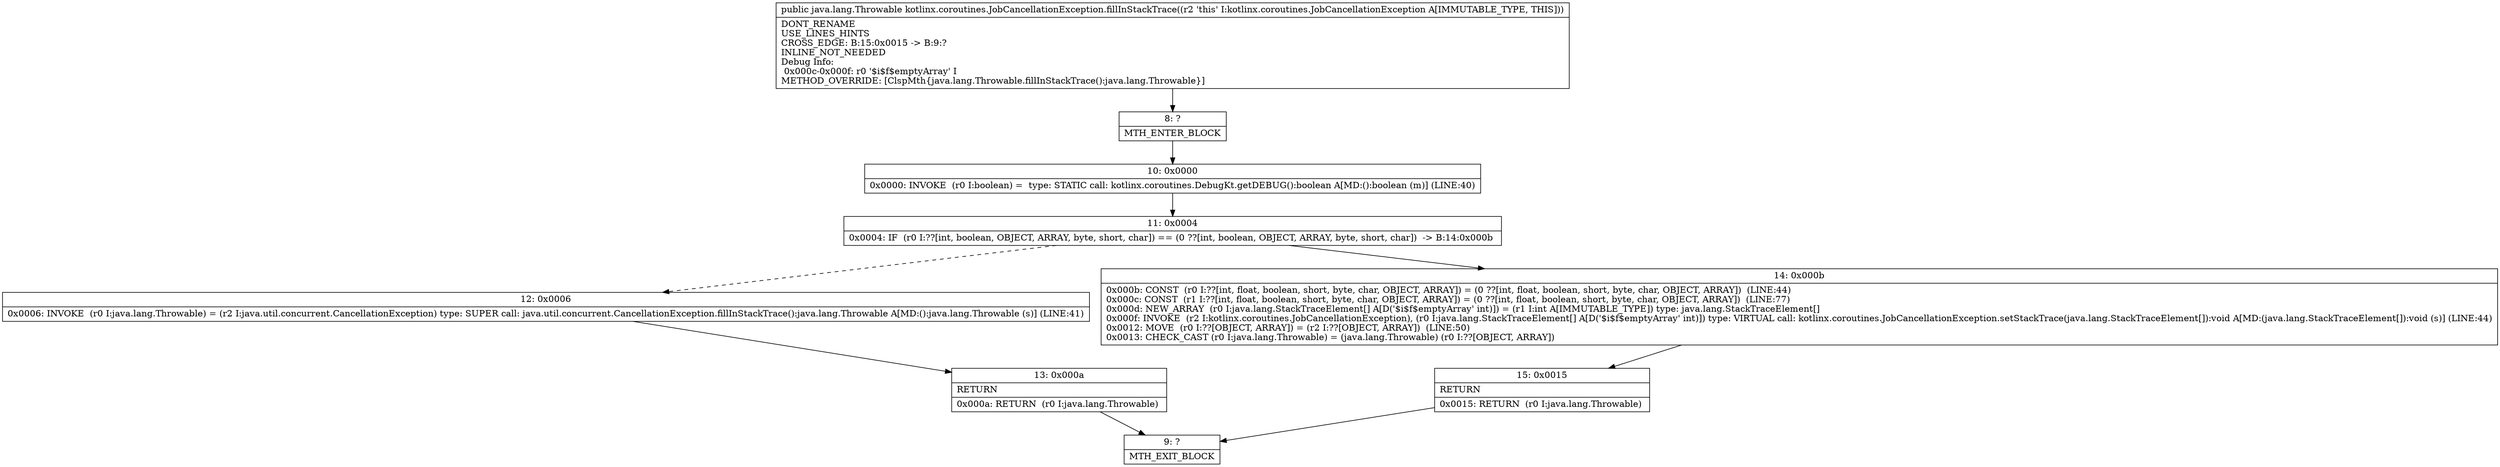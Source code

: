 digraph "CFG forkotlinx.coroutines.JobCancellationException.fillInStackTrace()Ljava\/lang\/Throwable;" {
Node_8 [shape=record,label="{8\:\ ?|MTH_ENTER_BLOCK\l}"];
Node_10 [shape=record,label="{10\:\ 0x0000|0x0000: INVOKE  (r0 I:boolean) =  type: STATIC call: kotlinx.coroutines.DebugKt.getDEBUG():boolean A[MD:():boolean (m)] (LINE:40)\l}"];
Node_11 [shape=record,label="{11\:\ 0x0004|0x0004: IF  (r0 I:??[int, boolean, OBJECT, ARRAY, byte, short, char]) == (0 ??[int, boolean, OBJECT, ARRAY, byte, short, char])  \-\> B:14:0x000b \l}"];
Node_12 [shape=record,label="{12\:\ 0x0006|0x0006: INVOKE  (r0 I:java.lang.Throwable) = (r2 I:java.util.concurrent.CancellationException) type: SUPER call: java.util.concurrent.CancellationException.fillInStackTrace():java.lang.Throwable A[MD:():java.lang.Throwable (s)] (LINE:41)\l}"];
Node_13 [shape=record,label="{13\:\ 0x000a|RETURN\l|0x000a: RETURN  (r0 I:java.lang.Throwable) \l}"];
Node_9 [shape=record,label="{9\:\ ?|MTH_EXIT_BLOCK\l}"];
Node_14 [shape=record,label="{14\:\ 0x000b|0x000b: CONST  (r0 I:??[int, float, boolean, short, byte, char, OBJECT, ARRAY]) = (0 ??[int, float, boolean, short, byte, char, OBJECT, ARRAY])  (LINE:44)\l0x000c: CONST  (r1 I:??[int, float, boolean, short, byte, char, OBJECT, ARRAY]) = (0 ??[int, float, boolean, short, byte, char, OBJECT, ARRAY])  (LINE:77)\l0x000d: NEW_ARRAY  (r0 I:java.lang.StackTraceElement[] A[D('$i$f$emptyArray' int)]) = (r1 I:int A[IMMUTABLE_TYPE]) type: java.lang.StackTraceElement[] \l0x000f: INVOKE  (r2 I:kotlinx.coroutines.JobCancellationException), (r0 I:java.lang.StackTraceElement[] A[D('$i$f$emptyArray' int)]) type: VIRTUAL call: kotlinx.coroutines.JobCancellationException.setStackTrace(java.lang.StackTraceElement[]):void A[MD:(java.lang.StackTraceElement[]):void (s)] (LINE:44)\l0x0012: MOVE  (r0 I:??[OBJECT, ARRAY]) = (r2 I:??[OBJECT, ARRAY])  (LINE:50)\l0x0013: CHECK_CAST (r0 I:java.lang.Throwable) = (java.lang.Throwable) (r0 I:??[OBJECT, ARRAY]) \l}"];
Node_15 [shape=record,label="{15\:\ 0x0015|RETURN\l|0x0015: RETURN  (r0 I:java.lang.Throwable) \l}"];
MethodNode[shape=record,label="{public java.lang.Throwable kotlinx.coroutines.JobCancellationException.fillInStackTrace((r2 'this' I:kotlinx.coroutines.JobCancellationException A[IMMUTABLE_TYPE, THIS]))  | DONT_RENAME\lUSE_LINES_HINTS\lCROSS_EDGE: B:15:0x0015 \-\> B:9:?\lINLINE_NOT_NEEDED\lDebug Info:\l  0x000c\-0x000f: r0 '$i$f$emptyArray' I\lMETHOD_OVERRIDE: [ClspMth\{java.lang.Throwable.fillInStackTrace():java.lang.Throwable\}]\l}"];
MethodNode -> Node_8;Node_8 -> Node_10;
Node_10 -> Node_11;
Node_11 -> Node_12[style=dashed];
Node_11 -> Node_14;
Node_12 -> Node_13;
Node_13 -> Node_9;
Node_14 -> Node_15;
Node_15 -> Node_9;
}

